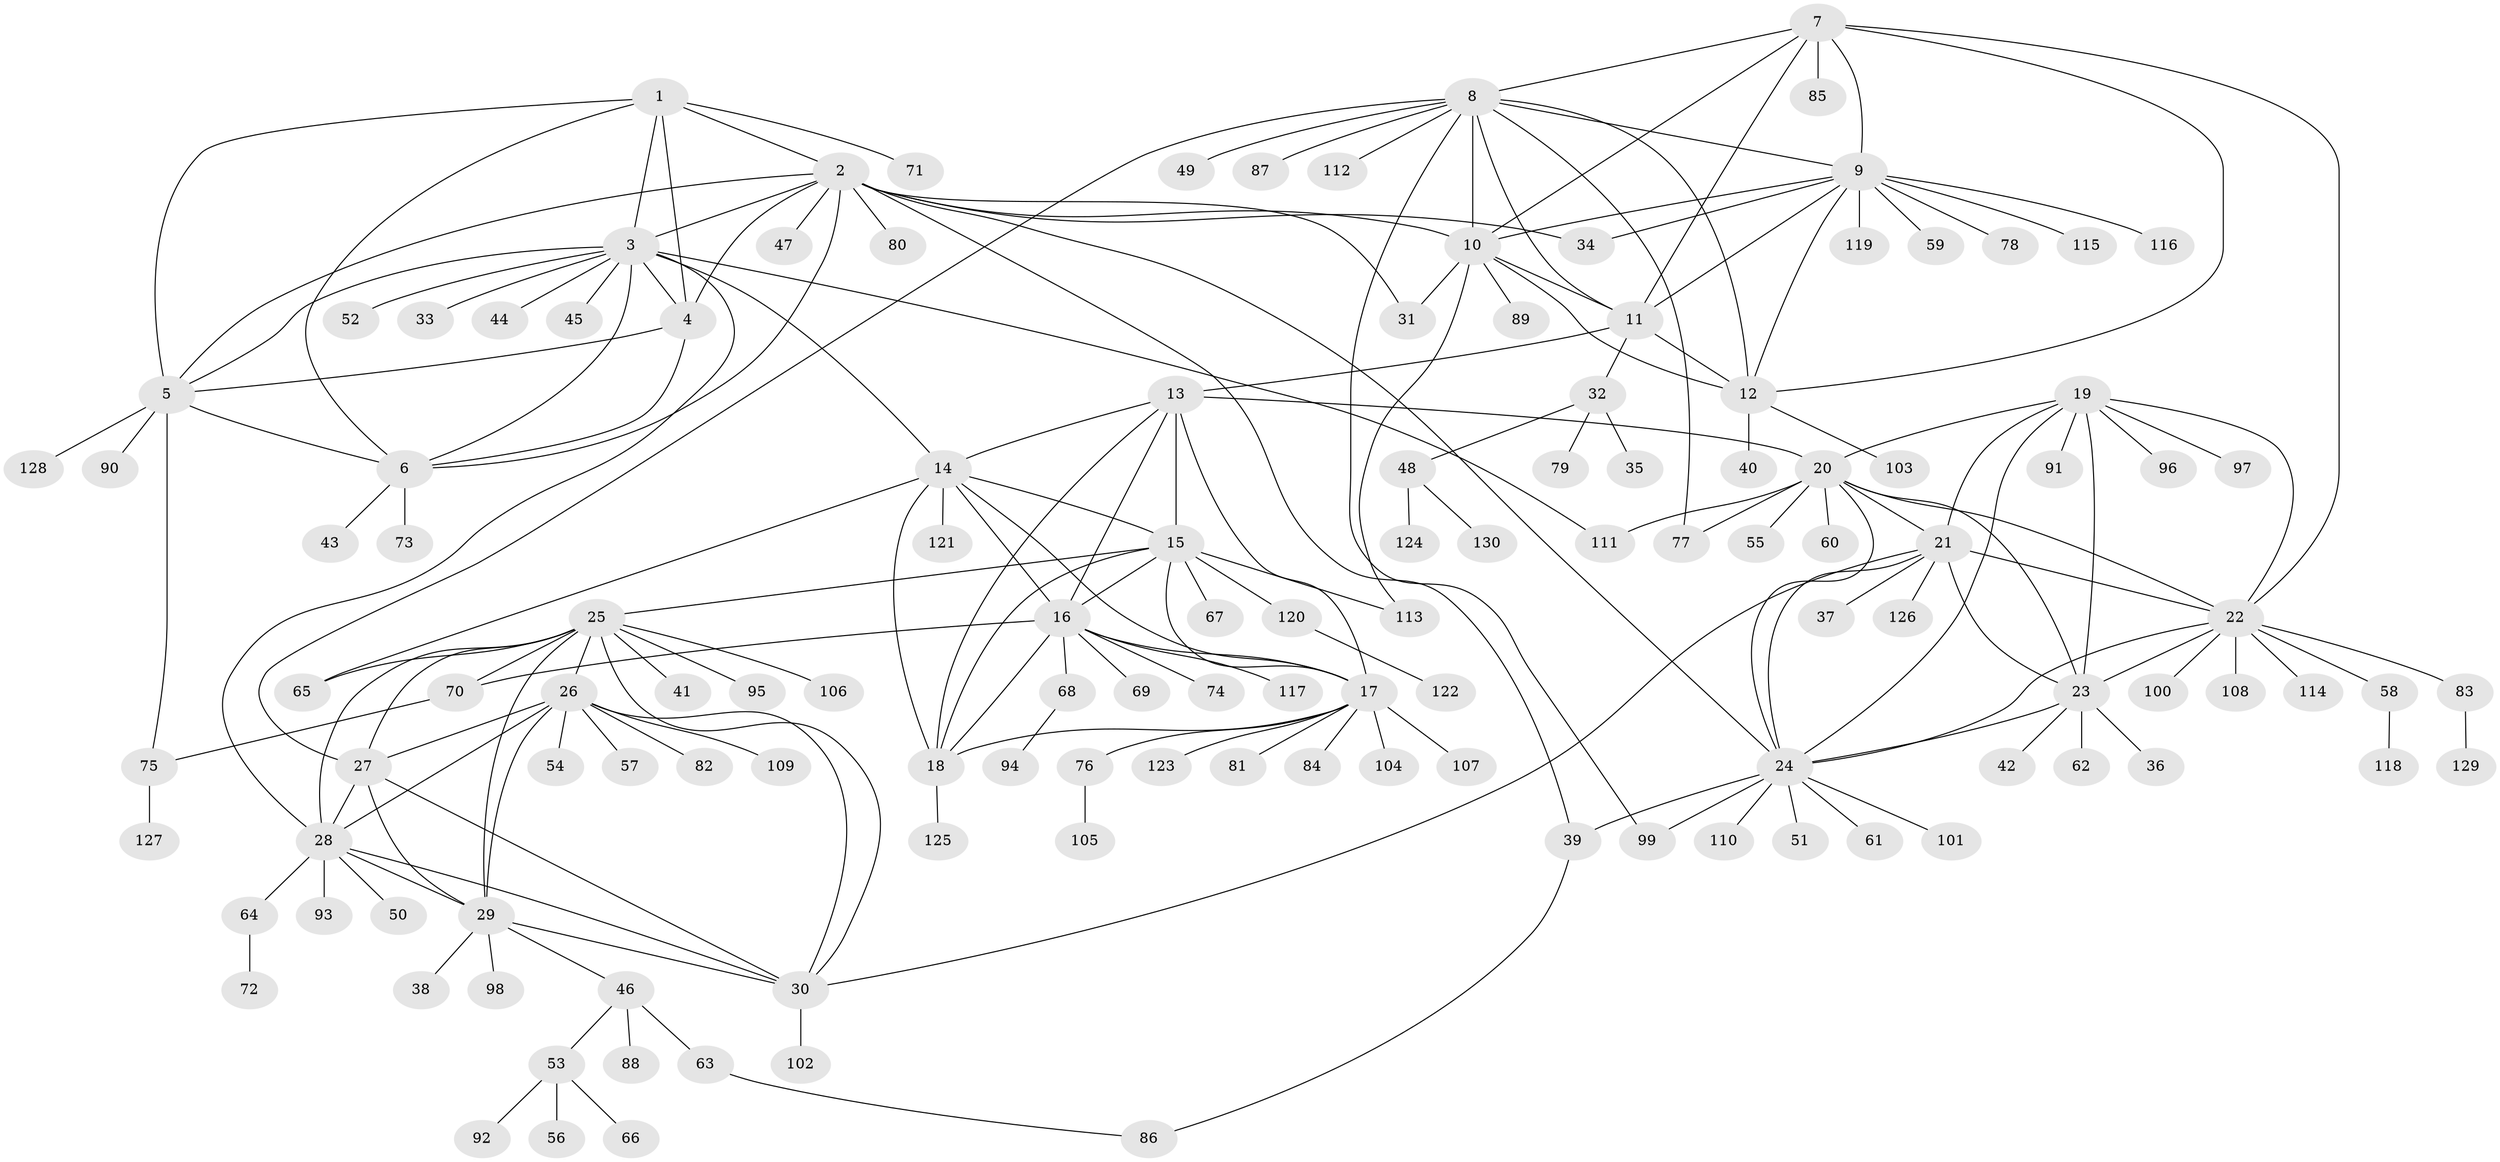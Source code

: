 // coarse degree distribution, {7: 0.09230769230769231, 1: 0.5384615384615384, 6: 0.07692307692307693, 9: 0.015384615384615385, 10: 0.03076923076923077, 2: 0.12307692307692308, 3: 0.06153846153846154, 5: 0.015384615384615385, 8: 0.03076923076923077, 11: 0.015384615384615385}
// Generated by graph-tools (version 1.1) at 2025/37/03/04/25 23:37:32]
// undirected, 130 vertices, 196 edges
graph export_dot {
  node [color=gray90,style=filled];
  1;
  2;
  3;
  4;
  5;
  6;
  7;
  8;
  9;
  10;
  11;
  12;
  13;
  14;
  15;
  16;
  17;
  18;
  19;
  20;
  21;
  22;
  23;
  24;
  25;
  26;
  27;
  28;
  29;
  30;
  31;
  32;
  33;
  34;
  35;
  36;
  37;
  38;
  39;
  40;
  41;
  42;
  43;
  44;
  45;
  46;
  47;
  48;
  49;
  50;
  51;
  52;
  53;
  54;
  55;
  56;
  57;
  58;
  59;
  60;
  61;
  62;
  63;
  64;
  65;
  66;
  67;
  68;
  69;
  70;
  71;
  72;
  73;
  74;
  75;
  76;
  77;
  78;
  79;
  80;
  81;
  82;
  83;
  84;
  85;
  86;
  87;
  88;
  89;
  90;
  91;
  92;
  93;
  94;
  95;
  96;
  97;
  98;
  99;
  100;
  101;
  102;
  103;
  104;
  105;
  106;
  107;
  108;
  109;
  110;
  111;
  112;
  113;
  114;
  115;
  116;
  117;
  118;
  119;
  120;
  121;
  122;
  123;
  124;
  125;
  126;
  127;
  128;
  129;
  130;
  1 -- 2;
  1 -- 3;
  1 -- 4;
  1 -- 5;
  1 -- 6;
  1 -- 71;
  2 -- 3;
  2 -- 4;
  2 -- 5;
  2 -- 6;
  2 -- 10;
  2 -- 24;
  2 -- 31;
  2 -- 34;
  2 -- 39;
  2 -- 47;
  2 -- 80;
  3 -- 4;
  3 -- 5;
  3 -- 6;
  3 -- 14;
  3 -- 28;
  3 -- 33;
  3 -- 44;
  3 -- 45;
  3 -- 52;
  3 -- 111;
  4 -- 5;
  4 -- 6;
  5 -- 6;
  5 -- 75;
  5 -- 90;
  5 -- 128;
  6 -- 43;
  6 -- 73;
  7 -- 8;
  7 -- 9;
  7 -- 10;
  7 -- 11;
  7 -- 12;
  7 -- 22;
  7 -- 85;
  8 -- 9;
  8 -- 10;
  8 -- 11;
  8 -- 12;
  8 -- 27;
  8 -- 49;
  8 -- 77;
  8 -- 87;
  8 -- 99;
  8 -- 112;
  9 -- 10;
  9 -- 11;
  9 -- 12;
  9 -- 34;
  9 -- 59;
  9 -- 78;
  9 -- 115;
  9 -- 116;
  9 -- 119;
  10 -- 11;
  10 -- 12;
  10 -- 31;
  10 -- 89;
  10 -- 113;
  11 -- 12;
  11 -- 13;
  11 -- 32;
  12 -- 40;
  12 -- 103;
  13 -- 14;
  13 -- 15;
  13 -- 16;
  13 -- 17;
  13 -- 18;
  13 -- 20;
  14 -- 15;
  14 -- 16;
  14 -- 17;
  14 -- 18;
  14 -- 65;
  14 -- 121;
  15 -- 16;
  15 -- 17;
  15 -- 18;
  15 -- 25;
  15 -- 67;
  15 -- 113;
  15 -- 120;
  16 -- 17;
  16 -- 18;
  16 -- 68;
  16 -- 69;
  16 -- 70;
  16 -- 74;
  16 -- 117;
  17 -- 18;
  17 -- 76;
  17 -- 81;
  17 -- 84;
  17 -- 104;
  17 -- 107;
  17 -- 123;
  18 -- 125;
  19 -- 20;
  19 -- 21;
  19 -- 22;
  19 -- 23;
  19 -- 24;
  19 -- 91;
  19 -- 96;
  19 -- 97;
  20 -- 21;
  20 -- 22;
  20 -- 23;
  20 -- 24;
  20 -- 55;
  20 -- 60;
  20 -- 77;
  20 -- 111;
  21 -- 22;
  21 -- 23;
  21 -- 24;
  21 -- 30;
  21 -- 37;
  21 -- 126;
  22 -- 23;
  22 -- 24;
  22 -- 58;
  22 -- 83;
  22 -- 100;
  22 -- 108;
  22 -- 114;
  23 -- 24;
  23 -- 36;
  23 -- 42;
  23 -- 62;
  24 -- 39;
  24 -- 51;
  24 -- 61;
  24 -- 99;
  24 -- 101;
  24 -- 110;
  25 -- 26;
  25 -- 27;
  25 -- 28;
  25 -- 29;
  25 -- 30;
  25 -- 41;
  25 -- 65;
  25 -- 70;
  25 -- 95;
  25 -- 106;
  26 -- 27;
  26 -- 28;
  26 -- 29;
  26 -- 30;
  26 -- 54;
  26 -- 57;
  26 -- 82;
  26 -- 109;
  27 -- 28;
  27 -- 29;
  27 -- 30;
  28 -- 29;
  28 -- 30;
  28 -- 50;
  28 -- 64;
  28 -- 93;
  29 -- 30;
  29 -- 38;
  29 -- 46;
  29 -- 98;
  30 -- 102;
  32 -- 35;
  32 -- 48;
  32 -- 79;
  39 -- 86;
  46 -- 53;
  46 -- 63;
  46 -- 88;
  48 -- 124;
  48 -- 130;
  53 -- 56;
  53 -- 66;
  53 -- 92;
  58 -- 118;
  63 -- 86;
  64 -- 72;
  68 -- 94;
  70 -- 75;
  75 -- 127;
  76 -- 105;
  83 -- 129;
  120 -- 122;
}
